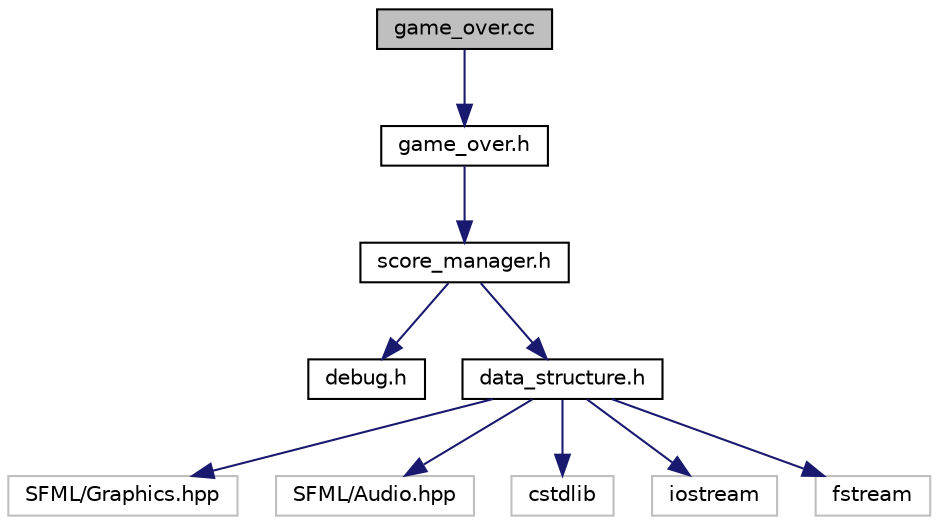 digraph "game_over.cc"
{
  edge [fontname="Helvetica",fontsize="10",labelfontname="Helvetica",labelfontsize="10"];
  node [fontname="Helvetica",fontsize="10",shape=record];
  Node1 [label="game_over.cc",height=0.2,width=0.4,color="black", fillcolor="grey75", style="filled", fontcolor="black"];
  Node1 -> Node2 [color="midnightblue",fontsize="10",style="solid",fontname="Helvetica"];
  Node2 [label="game_over.h",height=0.2,width=0.4,color="black", fillcolor="white", style="filled",URL="$game__over_8h.html"];
  Node2 -> Node3 [color="midnightblue",fontsize="10",style="solid",fontname="Helvetica"];
  Node3 [label="score_manager.h",height=0.2,width=0.4,color="black", fillcolor="white", style="filled",URL="$score__manager_8h.html"];
  Node3 -> Node4 [color="midnightblue",fontsize="10",style="solid",fontname="Helvetica"];
  Node4 [label="debug.h",height=0.2,width=0.4,color="black", fillcolor="white", style="filled",URL="$debug_8h.html"];
  Node3 -> Node5 [color="midnightblue",fontsize="10",style="solid",fontname="Helvetica"];
  Node5 [label="data_structure.h",height=0.2,width=0.4,color="black", fillcolor="white", style="filled",URL="$data__structure_8h.html"];
  Node5 -> Node6 [color="midnightblue",fontsize="10",style="solid",fontname="Helvetica"];
  Node6 [label="SFML/Graphics.hpp",height=0.2,width=0.4,color="grey75", fillcolor="white", style="filled"];
  Node5 -> Node7 [color="midnightblue",fontsize="10",style="solid",fontname="Helvetica"];
  Node7 [label="SFML/Audio.hpp",height=0.2,width=0.4,color="grey75", fillcolor="white", style="filled"];
  Node5 -> Node8 [color="midnightblue",fontsize="10",style="solid",fontname="Helvetica"];
  Node8 [label="cstdlib",height=0.2,width=0.4,color="grey75", fillcolor="white", style="filled"];
  Node5 -> Node9 [color="midnightblue",fontsize="10",style="solid",fontname="Helvetica"];
  Node9 [label="iostream",height=0.2,width=0.4,color="grey75", fillcolor="white", style="filled"];
  Node5 -> Node10 [color="midnightblue",fontsize="10",style="solid",fontname="Helvetica"];
  Node10 [label="fstream",height=0.2,width=0.4,color="grey75", fillcolor="white", style="filled"];
}
